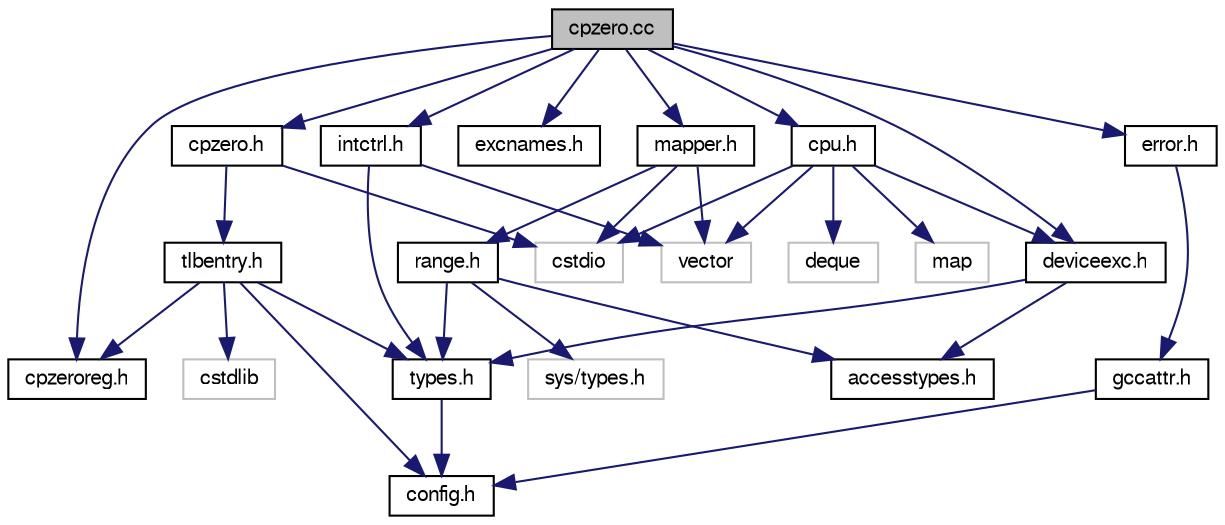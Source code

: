 digraph G
{
  edge [fontname="FreeSans",fontsize="10",labelfontname="FreeSans",labelfontsize="10"];
  node [fontname="FreeSans",fontsize="10",shape=record];
  Node1 [label="cpzero.cc",height=0.2,width=0.4,color="black", fillcolor="grey75", style="filled" fontcolor="black"];
  Node1 -> Node2 [color="midnightblue",fontsize="10",style="solid"];
  Node2 [label="cpzero.h",height=0.2,width=0.4,color="black", fillcolor="white", style="filled",URL="$cpzero_8h.html"];
  Node2 -> Node3 [color="midnightblue",fontsize="10",style="solid"];
  Node3 [label="tlbentry.h",height=0.2,width=0.4,color="black", fillcolor="white", style="filled",URL="$tlbentry_8h.html"];
  Node3 -> Node4 [color="midnightblue",fontsize="10",style="solid"];
  Node4 [label="config.h",height=0.2,width=0.4,color="black", fillcolor="white", style="filled",URL="$config_8h.html"];
  Node3 -> Node5 [color="midnightblue",fontsize="10",style="solid"];
  Node5 [label="cpzeroreg.h",height=0.2,width=0.4,color="black", fillcolor="white", style="filled",URL="$cpzeroreg_8h.html"];
  Node3 -> Node6 [color="midnightblue",fontsize="10",style="solid"];
  Node6 [label="types.h",height=0.2,width=0.4,color="black", fillcolor="white", style="filled",URL="$types_8h.html"];
  Node6 -> Node4 [color="midnightblue",fontsize="10",style="solid"];
  Node3 -> Node7 [color="midnightblue",fontsize="10",style="solid"];
  Node7 [label="cstdlib",height=0.2,width=0.4,color="grey75", fillcolor="white", style="filled"];
  Node2 -> Node8 [color="midnightblue",fontsize="10",style="solid"];
  Node8 [label="cstdio",height=0.2,width=0.4,color="grey75", fillcolor="white", style="filled"];
  Node1 -> Node9 [color="midnightblue",fontsize="10",style="solid"];
  Node9 [label="mapper.h",height=0.2,width=0.4,color="black", fillcolor="white", style="filled",URL="$mapper_8h.html"];
  Node9 -> Node10 [color="midnightblue",fontsize="10",style="solid"];
  Node10 [label="range.h",height=0.2,width=0.4,color="black", fillcolor="white", style="filled",URL="$range_8h.html"];
  Node10 -> Node11 [color="midnightblue",fontsize="10",style="solid"];
  Node11 [label="accesstypes.h",height=0.2,width=0.4,color="black", fillcolor="white", style="filled",URL="$accesstypes_8h.html"];
  Node10 -> Node6 [color="midnightblue",fontsize="10",style="solid"];
  Node10 -> Node12 [color="midnightblue",fontsize="10",style="solid"];
  Node12 [label="sys/types.h",height=0.2,width=0.4,color="grey75", fillcolor="white", style="filled"];
  Node9 -> Node8 [color="midnightblue",fontsize="10",style="solid"];
  Node9 -> Node13 [color="midnightblue",fontsize="10",style="solid"];
  Node13 [label="vector",height=0.2,width=0.4,color="grey75", fillcolor="white", style="filled"];
  Node1 -> Node14 [color="midnightblue",fontsize="10",style="solid"];
  Node14 [label="excnames.h",height=0.2,width=0.4,color="black", fillcolor="white", style="filled",URL="$excnames_8h.html"];
  Node1 -> Node15 [color="midnightblue",fontsize="10",style="solid"];
  Node15 [label="cpu.h",height=0.2,width=0.4,color="black", fillcolor="white", style="filled",URL="$cpu_8h.html"];
  Node15 -> Node16 [color="midnightblue",fontsize="10",style="solid"];
  Node16 [label="deviceexc.h",height=0.2,width=0.4,color="black", fillcolor="white", style="filled",URL="$deviceexc_8h.html"];
  Node16 -> Node11 [color="midnightblue",fontsize="10",style="solid"];
  Node16 -> Node6 [color="midnightblue",fontsize="10",style="solid"];
  Node15 -> Node8 [color="midnightblue",fontsize="10",style="solid"];
  Node15 -> Node17 [color="midnightblue",fontsize="10",style="solid"];
  Node17 [label="deque",height=0.2,width=0.4,color="grey75", fillcolor="white", style="filled"];
  Node15 -> Node18 [color="midnightblue",fontsize="10",style="solid"];
  Node18 [label="map",height=0.2,width=0.4,color="grey75", fillcolor="white", style="filled"];
  Node15 -> Node13 [color="midnightblue",fontsize="10",style="solid"];
  Node1 -> Node5 [color="midnightblue",fontsize="10",style="solid"];
  Node1 -> Node19 [color="midnightblue",fontsize="10",style="solid"];
  Node19 [label="intctrl.h",height=0.2,width=0.4,color="black", fillcolor="white", style="filled",URL="$intctrl_8h.html"];
  Node19 -> Node6 [color="midnightblue",fontsize="10",style="solid"];
  Node19 -> Node13 [color="midnightblue",fontsize="10",style="solid"];
  Node1 -> Node16 [color="midnightblue",fontsize="10",style="solid"];
  Node1 -> Node20 [color="midnightblue",fontsize="10",style="solid"];
  Node20 [label="error.h",height=0.2,width=0.4,color="black", fillcolor="white", style="filled",URL="$error_8h.html"];
  Node20 -> Node21 [color="midnightblue",fontsize="10",style="solid"];
  Node21 [label="gccattr.h",height=0.2,width=0.4,color="black", fillcolor="white", style="filled",URL="$gccattr_8h.html"];
  Node21 -> Node4 [color="midnightblue",fontsize="10",style="solid"];
}
